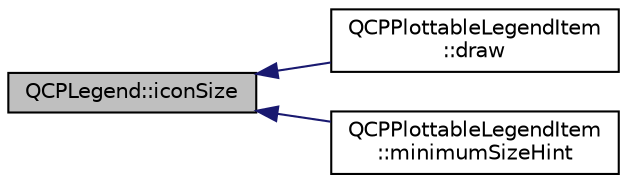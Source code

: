 digraph "QCPLegend::iconSize"
{
  edge [fontname="Helvetica",fontsize="10",labelfontname="Helvetica",labelfontsize="10"];
  node [fontname="Helvetica",fontsize="10",shape=record];
  rankdir="LR";
  Node51 [label="QCPLegend::iconSize",height=0.2,width=0.4,color="black", fillcolor="grey75", style="filled", fontcolor="black"];
  Node51 -> Node52 [dir="back",color="midnightblue",fontsize="10",style="solid",fontname="Helvetica"];
  Node52 [label="QCPPlottableLegendItem\l::draw",height=0.2,width=0.4,color="black", fillcolor="white", style="filled",URL="$class_q_c_p_plottable_legend_item.html#a68a781c3de4f9959fdf82075052d43aa"];
  Node51 -> Node53 [dir="back",color="midnightblue",fontsize="10",style="solid",fontname="Helvetica"];
  Node53 [label="QCPPlottableLegendItem\l::minimumSizeHint",height=0.2,width=0.4,color="black", fillcolor="white", style="filled",URL="$class_q_c_p_plottable_legend_item.html#a3adf8154c7e61538656d80464e5695dd"];
}
